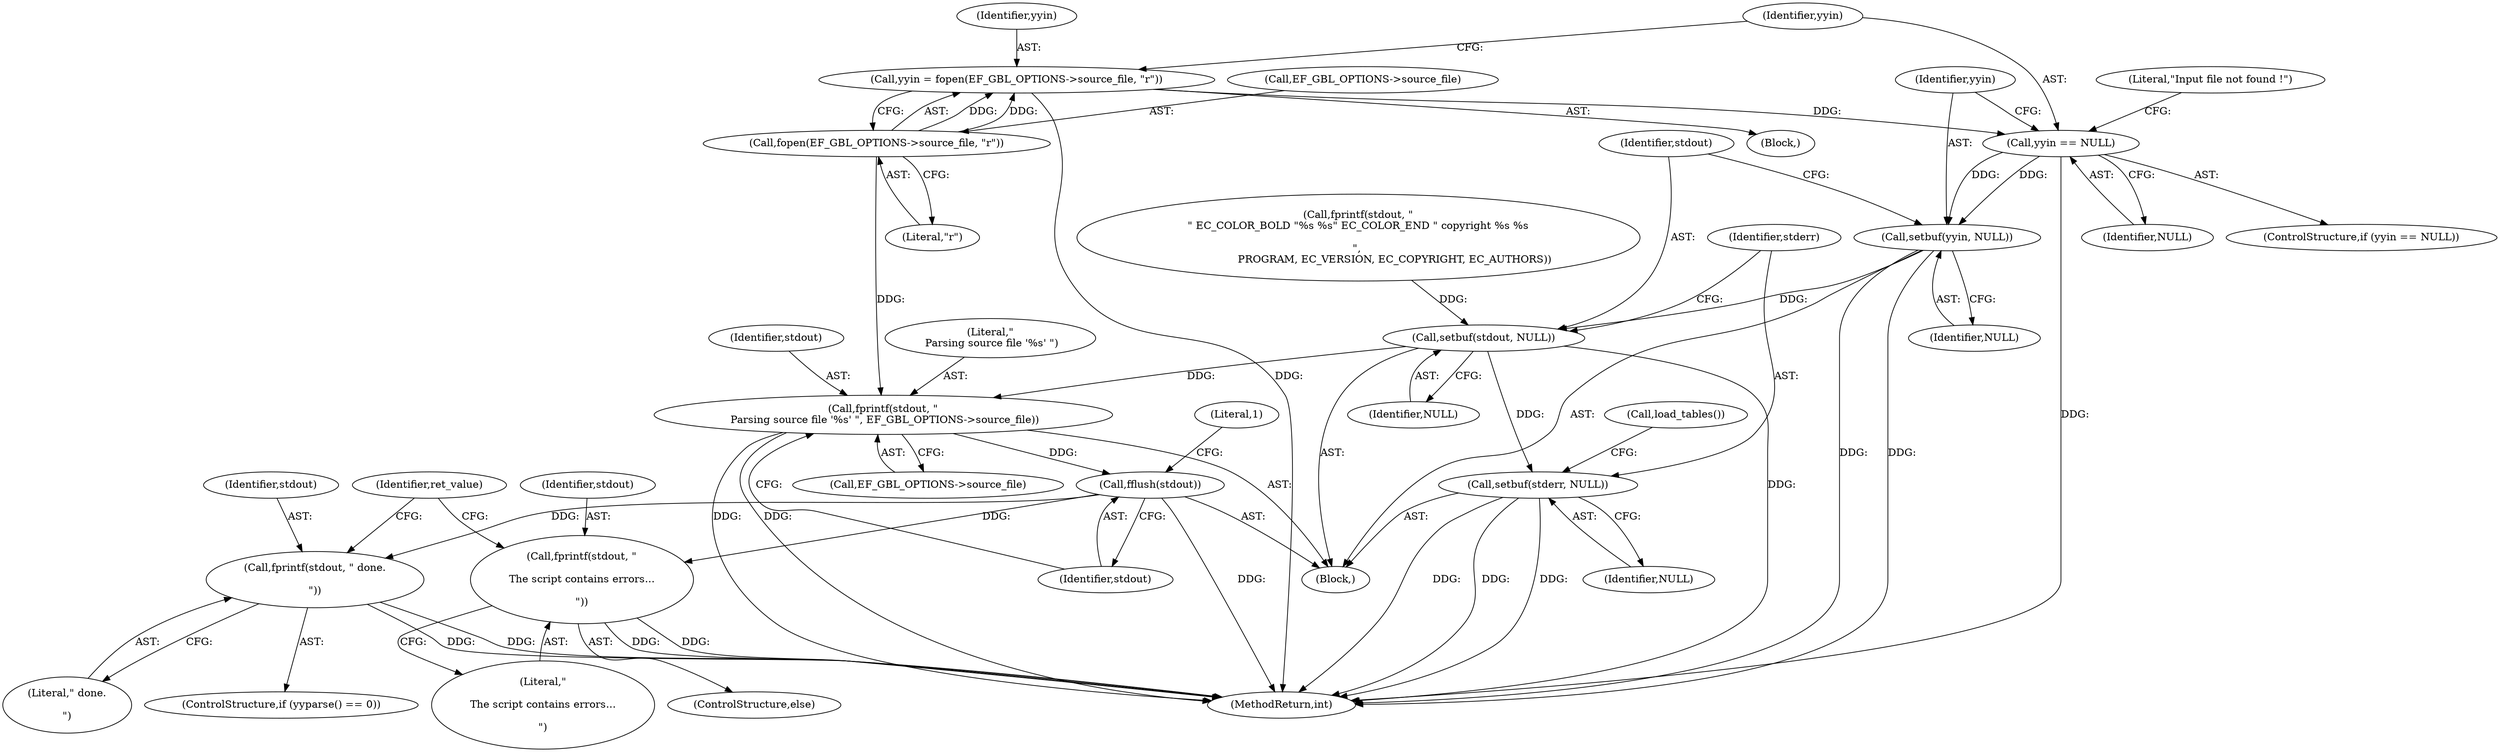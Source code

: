 digraph "0_ettercap_626dc56686f15f2dda13c48f78c2a666cb6d8506_0@API" {
"1000142" [label="(Call,yyin = fopen(EF_GBL_OPTIONS->source_file, \"r\"))"];
"1000144" [label="(Call,fopen(EF_GBL_OPTIONS->source_file, \"r\"))"];
"1000150" [label="(Call,yyin == NULL)"];
"1000159" [label="(Call,setbuf(yyin, NULL))"];
"1000162" [label="(Call,setbuf(stdout, NULL))"];
"1000165" [label="(Call,setbuf(stderr, NULL))"];
"1000170" [label="(Call,fprintf(stdout, \"\n Parsing source file \'%s\' \", EF_GBL_OPTIONS->source_file))"];
"1000176" [label="(Call,fflush(stdout))"];
"1000185" [label="(Call,fprintf(stdout, \" done.\n\n\"))"];
"1000189" [label="(Call,fprintf(stdout, \"\n\nThe script contains errors...\n\n\"))"];
"1000159" [label="(Call,setbuf(yyin, NULL))"];
"1000170" [label="(Call,fprintf(stdout, \"\n Parsing source file \'%s\' \", EF_GBL_OPTIONS->source_file))"];
"1000177" [label="(Identifier,stdout)"];
"1000113" [label="(Block,)"];
"1000166" [label="(Identifier,stderr)"];
"1000162" [label="(Call,setbuf(stdout, NULL))"];
"1000142" [label="(Call,yyin = fopen(EF_GBL_OPTIONS->source_file, \"r\"))"];
"1000173" [label="(Call,EF_GBL_OPTIONS->source_file)"];
"1000186" [label="(Identifier,stdout)"];
"1000163" [label="(Identifier,stdout)"];
"1000151" [label="(Identifier,yyin)"];
"1000181" [label="(ControlStructure,if (yyparse() == 0))"];
"1000189" [label="(Call,fprintf(stdout, \"\n\nThe script contains errors...\n\n\"))"];
"1000172" [label="(Literal,\"\n Parsing source file \'%s\' \")"];
"1000122" [label="(Call,fprintf(stdout, \"\n\" EC_COLOR_BOLD \"%s %s\" EC_COLOR_END \" copyright %s %s\n\n\", \n                      PROGRAM, EC_VERSION, EC_COPYRIGHT, EC_AUTHORS))"];
"1000179" [label="(Literal,1)"];
"1000187" [label="(Literal,\" done.\n\n\")"];
"1000160" [label="(Identifier,yyin)"];
"1000164" [label="(Identifier,NULL)"];
"1000191" [label="(Literal,\"\n\nThe script contains errors...\n\n\")"];
"1000219" [label="(MethodReturn,int)"];
"1000154" [label="(Literal,\"Input file not found !\")"];
"1000161" [label="(Identifier,NULL)"];
"1000141" [label="(Block,)"];
"1000190" [label="(Identifier,stdout)"];
"1000152" [label="(Identifier,NULL)"];
"1000176" [label="(Call,fflush(stdout))"];
"1000193" [label="(Identifier,ret_value)"];
"1000149" [label="(ControlStructure,if (yyin == NULL))"];
"1000145" [label="(Call,EF_GBL_OPTIONS->source_file)"];
"1000165" [label="(Call,setbuf(stderr, NULL))"];
"1000188" [label="(ControlStructure,else)"];
"1000143" [label="(Identifier,yyin)"];
"1000144" [label="(Call,fopen(EF_GBL_OPTIONS->source_file, \"r\"))"];
"1000150" [label="(Call,yyin == NULL)"];
"1000167" [label="(Identifier,NULL)"];
"1000168" [label="(Call,load_tables())"];
"1000185" [label="(Call,fprintf(stdout, \" done.\n\n\"))"];
"1000148" [label="(Literal,\"r\")"];
"1000171" [label="(Identifier,stdout)"];
"1000142" -> "1000141"  [label="AST: "];
"1000142" -> "1000144"  [label="CFG: "];
"1000143" -> "1000142"  [label="AST: "];
"1000144" -> "1000142"  [label="AST: "];
"1000151" -> "1000142"  [label="CFG: "];
"1000142" -> "1000219"  [label="DDG: "];
"1000144" -> "1000142"  [label="DDG: "];
"1000144" -> "1000142"  [label="DDG: "];
"1000142" -> "1000150"  [label="DDG: "];
"1000144" -> "1000148"  [label="CFG: "];
"1000145" -> "1000144"  [label="AST: "];
"1000148" -> "1000144"  [label="AST: "];
"1000144" -> "1000170"  [label="DDG: "];
"1000150" -> "1000149"  [label="AST: "];
"1000150" -> "1000152"  [label="CFG: "];
"1000151" -> "1000150"  [label="AST: "];
"1000152" -> "1000150"  [label="AST: "];
"1000154" -> "1000150"  [label="CFG: "];
"1000160" -> "1000150"  [label="CFG: "];
"1000150" -> "1000219"  [label="DDG: "];
"1000150" -> "1000159"  [label="DDG: "];
"1000150" -> "1000159"  [label="DDG: "];
"1000159" -> "1000113"  [label="AST: "];
"1000159" -> "1000161"  [label="CFG: "];
"1000160" -> "1000159"  [label="AST: "];
"1000161" -> "1000159"  [label="AST: "];
"1000163" -> "1000159"  [label="CFG: "];
"1000159" -> "1000219"  [label="DDG: "];
"1000159" -> "1000219"  [label="DDG: "];
"1000159" -> "1000162"  [label="DDG: "];
"1000162" -> "1000113"  [label="AST: "];
"1000162" -> "1000164"  [label="CFG: "];
"1000163" -> "1000162"  [label="AST: "];
"1000164" -> "1000162"  [label="AST: "];
"1000166" -> "1000162"  [label="CFG: "];
"1000162" -> "1000219"  [label="DDG: "];
"1000122" -> "1000162"  [label="DDG: "];
"1000162" -> "1000165"  [label="DDG: "];
"1000162" -> "1000170"  [label="DDG: "];
"1000165" -> "1000113"  [label="AST: "];
"1000165" -> "1000167"  [label="CFG: "];
"1000166" -> "1000165"  [label="AST: "];
"1000167" -> "1000165"  [label="AST: "];
"1000168" -> "1000165"  [label="CFG: "];
"1000165" -> "1000219"  [label="DDG: "];
"1000165" -> "1000219"  [label="DDG: "];
"1000165" -> "1000219"  [label="DDG: "];
"1000170" -> "1000113"  [label="AST: "];
"1000170" -> "1000173"  [label="CFG: "];
"1000171" -> "1000170"  [label="AST: "];
"1000172" -> "1000170"  [label="AST: "];
"1000173" -> "1000170"  [label="AST: "];
"1000177" -> "1000170"  [label="CFG: "];
"1000170" -> "1000219"  [label="DDG: "];
"1000170" -> "1000219"  [label="DDG: "];
"1000170" -> "1000176"  [label="DDG: "];
"1000176" -> "1000113"  [label="AST: "];
"1000176" -> "1000177"  [label="CFG: "];
"1000177" -> "1000176"  [label="AST: "];
"1000179" -> "1000176"  [label="CFG: "];
"1000176" -> "1000219"  [label="DDG: "];
"1000176" -> "1000185"  [label="DDG: "];
"1000176" -> "1000189"  [label="DDG: "];
"1000185" -> "1000181"  [label="AST: "];
"1000185" -> "1000187"  [label="CFG: "];
"1000186" -> "1000185"  [label="AST: "];
"1000187" -> "1000185"  [label="AST: "];
"1000193" -> "1000185"  [label="CFG: "];
"1000185" -> "1000219"  [label="DDG: "];
"1000185" -> "1000219"  [label="DDG: "];
"1000189" -> "1000188"  [label="AST: "];
"1000189" -> "1000191"  [label="CFG: "];
"1000190" -> "1000189"  [label="AST: "];
"1000191" -> "1000189"  [label="AST: "];
"1000193" -> "1000189"  [label="CFG: "];
"1000189" -> "1000219"  [label="DDG: "];
"1000189" -> "1000219"  [label="DDG: "];
}
